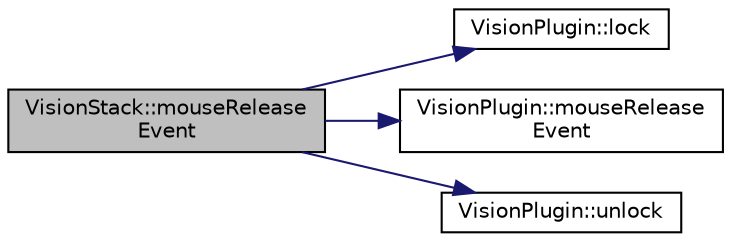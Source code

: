 digraph "VisionStack::mouseReleaseEvent"
{
 // INTERACTIVE_SVG=YES
  edge [fontname="Helvetica",fontsize="10",labelfontname="Helvetica",labelfontsize="10"];
  node [fontname="Helvetica",fontsize="10",shape=record];
  rankdir="LR";
  Node1 [label="VisionStack::mouseRelease\lEvent",height=0.2,width=0.4,color="black", fillcolor="grey75", style="filled", fontcolor="black"];
  Node1 -> Node2 [color="midnightblue",fontsize="10",style="solid",fontname="Helvetica"];
  Node2 [label="VisionPlugin::lock",height=0.2,width=0.4,color="black", fillcolor="white", style="filled",URL="$d8/d1e/class_vision_plugin.html#aa2c1e8154280af786e0a683fc2dacd48"];
  Node1 -> Node3 [color="midnightblue",fontsize="10",style="solid",fontname="Helvetica"];
  Node3 [label="VisionPlugin::mouseRelease\lEvent",height=0.2,width=0.4,color="black", fillcolor="white", style="filled",URL="$d8/d1e/class_vision_plugin.html#a49ee0fd1f43ca86a89703cb41826f1ad"];
  Node1 -> Node4 [color="midnightblue",fontsize="10",style="solid",fontname="Helvetica"];
  Node4 [label="VisionPlugin::unlock",height=0.2,width=0.4,color="black", fillcolor="white", style="filled",URL="$d8/d1e/class_vision_plugin.html#aad346bc1f6d4ea4930df2f07b9eed6d8"];
}
